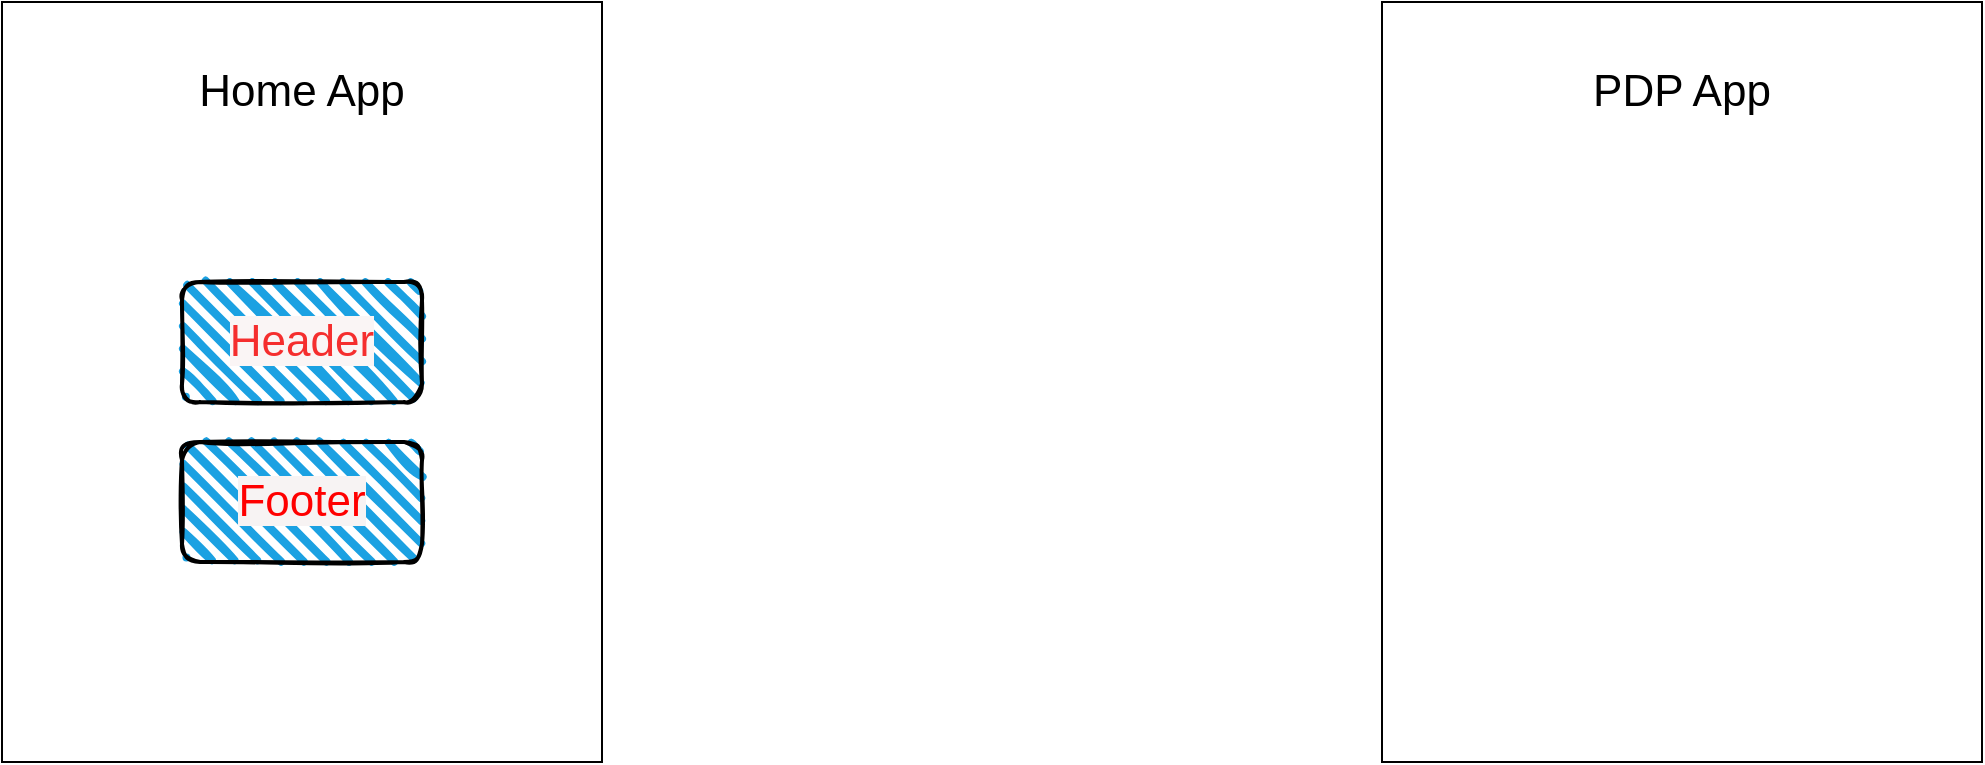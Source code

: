 <mxfile>
    <diagram id="5DCjxxKbQyPfeK6YoygM" name="Arquitecture">
        <mxGraphModel dx="1316" dy="771" grid="1" gridSize="10" guides="1" tooltips="1" connect="1" arrows="1" fold="1" page="1" pageScale="1" pageWidth="1500" pageHeight="1700" math="0" shadow="0">
            <root>
                <mxCell id="0"/>
                <mxCell id="1" parent="0"/>
                <mxCell id="2" value="" style="whiteSpace=wrap;html=1;" vertex="1" parent="1">
                    <mxGeometry x="110" y="200" width="300" height="380" as="geometry"/>
                </mxCell>
                <mxCell id="4" value="" style="whiteSpace=wrap;html=1;" vertex="1" parent="1">
                    <mxGeometry x="800" y="200" width="300" height="380" as="geometry"/>
                </mxCell>
                <mxCell id="5" value="" style="rounded=1;whiteSpace=wrap;html=1;strokeWidth=2;fillWeight=4;hachureGap=8;hachureAngle=45;fillColor=#1ba1e2;sketch=1;" vertex="1" parent="1">
                    <mxGeometry x="200" y="340" width="120" height="60" as="geometry"/>
                </mxCell>
                <mxCell id="6" value="" style="rounded=1;whiteSpace=wrap;html=1;strokeWidth=2;fillWeight=4;hachureGap=8;hachureAngle=45;fillColor=#1ba1e2;sketch=1;" vertex="1" parent="1">
                    <mxGeometry x="200" y="420" width="120" height="60" as="geometry"/>
                </mxCell>
                <mxCell id="7" value="&lt;font style=&quot;font-size: 22px;&quot;&gt;Home App&lt;/font&gt;" style="text;strokeColor=none;align=center;fillColor=none;html=1;verticalAlign=middle;whiteSpace=wrap;rounded=0;" vertex="1" parent="1">
                    <mxGeometry x="205" y="230" width="110" height="30" as="geometry"/>
                </mxCell>
                <mxCell id="8" value="&lt;font style=&quot;font-size: 22px;&quot;&gt;PDP App&lt;/font&gt;" style="text;strokeColor=none;align=center;fillColor=none;html=1;verticalAlign=middle;whiteSpace=wrap;rounded=0;" vertex="1" parent="1">
                    <mxGeometry x="895" y="230" width="110" height="30" as="geometry"/>
                </mxCell>
                <mxCell id="9" value="&lt;font color=&quot;#f52e2e&quot; style=&quot;font-size: 22px; background-color: rgb(250, 245, 245);&quot;&gt;Header&lt;/font&gt;" style="text;strokeColor=none;align=center;fillColor=none;html=1;verticalAlign=middle;whiteSpace=wrap;rounded=0;" vertex="1" parent="1">
                    <mxGeometry x="205" y="355" width="110" height="30" as="geometry"/>
                </mxCell>
                <mxCell id="10" value="&lt;font color=&quot;#ff0000&quot; style=&quot;font-size: 22px; background-color: rgb(247, 243, 243);&quot;&gt;Footer&lt;/font&gt;" style="text;strokeColor=none;align=center;fillColor=none;html=1;verticalAlign=middle;whiteSpace=wrap;rounded=0;" vertex="1" parent="1">
                    <mxGeometry x="205" y="435" width="110" height="30" as="geometry"/>
                </mxCell>
            </root>
        </mxGraphModel>
    </diagram>
    <diagram id="BvRAYZI06xyHEOwQV6p8" name="NPM">
        <mxGraphModel dx="1316" dy="771" grid="1" gridSize="10" guides="1" tooltips="1" connect="1" arrows="1" fold="1" page="1" pageScale="1" pageWidth="1500" pageHeight="1700" math="0" shadow="0">
            <root>
                <mxCell id="0"/>
                <mxCell id="1" parent="0"/>
                <mxCell id="qLCnysKbBHJBiHf4aRyf-14" style="edgeStyle=none;html=1;exitX=1;exitY=0.5;exitDx=0;exitDy=0;entryX=0.25;entryY=0;entryDx=0;entryDy=0;fontSize=22;fontColor=#f52e2e;" edge="1" parent="1" source="qLCnysKbBHJBiHf4aRyf-1" target="qLCnysKbBHJBiHf4aRyf-9">
                    <mxGeometry relative="1" as="geometry">
                        <Array as="points">
                            <mxPoint x="605" y="390"/>
                        </Array>
                    </mxGeometry>
                </mxCell>
                <mxCell id="qLCnysKbBHJBiHf4aRyf-1" value="" style="whiteSpace=wrap;html=1;" vertex="1" parent="1">
                    <mxGeometry x="110" y="200" width="300" height="380" as="geometry"/>
                </mxCell>
                <mxCell id="qLCnysKbBHJBiHf4aRyf-15" style="edgeStyle=none;html=1;exitX=0;exitY=0.5;exitDx=0;exitDy=0;entryX=0.75;entryY=0;entryDx=0;entryDy=0;fontSize=22;fontColor=#f52e2e;" edge="1" parent="1" source="qLCnysKbBHJBiHf4aRyf-2" target="qLCnysKbBHJBiHf4aRyf-9">
                    <mxGeometry relative="1" as="geometry">
                        <Array as="points">
                            <mxPoint x="755" y="390"/>
                        </Array>
                    </mxGeometry>
                </mxCell>
                <mxCell id="qLCnysKbBHJBiHf4aRyf-2" value="" style="whiteSpace=wrap;html=1;" vertex="1" parent="1">
                    <mxGeometry x="920" y="200" width="300" height="380" as="geometry"/>
                </mxCell>
                <mxCell id="qLCnysKbBHJBiHf4aRyf-5" value="&lt;font style=&quot;font-size: 22px;&quot;&gt;Home App&lt;/font&gt;" style="text;strokeColor=none;align=center;fillColor=none;html=1;verticalAlign=middle;whiteSpace=wrap;rounded=0;" vertex="1" parent="1">
                    <mxGeometry x="205" y="230" width="110" height="30" as="geometry"/>
                </mxCell>
                <mxCell id="qLCnysKbBHJBiHf4aRyf-6" value="&lt;font style=&quot;font-size: 22px;&quot;&gt;PDP App&lt;/font&gt;" style="text;strokeColor=none;align=center;fillColor=none;html=1;verticalAlign=middle;whiteSpace=wrap;rounded=0;" vertex="1" parent="1">
                    <mxGeometry x="1015" y="230" width="110" height="30" as="geometry"/>
                </mxCell>
                <mxCell id="qLCnysKbBHJBiHf4aRyf-9" value="" style="whiteSpace=wrap;html=1;" vertex="1" parent="1">
                    <mxGeometry x="530" y="460" width="300" height="380" as="geometry"/>
                </mxCell>
                <mxCell id="qLCnysKbBHJBiHf4aRyf-10" value="&lt;font style=&quot;font-size: 22px;&quot;&gt;NPM Library&lt;/font&gt;" style="text;strokeColor=none;align=center;fillColor=none;html=1;verticalAlign=middle;whiteSpace=wrap;rounded=0;" vertex="1" parent="1">
                    <mxGeometry x="625" y="490" width="110" height="30" as="geometry"/>
                </mxCell>
                <mxCell id="qLCnysKbBHJBiHf4aRyf-3" value="" style="rounded=1;whiteSpace=wrap;html=1;strokeWidth=2;fillWeight=4;hachureGap=8;hachureAngle=45;fillColor=#1ba1e2;sketch=1;" vertex="1" parent="1">
                    <mxGeometry x="615" y="580" width="120" height="60" as="geometry"/>
                </mxCell>
                <mxCell id="qLCnysKbBHJBiHf4aRyf-4" value="" style="rounded=1;whiteSpace=wrap;html=1;strokeWidth=2;fillWeight=4;hachureGap=8;hachureAngle=45;fillColor=#1ba1e2;sketch=1;" vertex="1" parent="1">
                    <mxGeometry x="615" y="660" width="120" height="60" as="geometry"/>
                </mxCell>
                <mxCell id="qLCnysKbBHJBiHf4aRyf-7" value="&lt;font color=&quot;#f52e2e&quot; style=&quot;font-size: 22px; background-color: rgb(250, 245, 245);&quot;&gt;Header&lt;/font&gt;" style="text;strokeColor=none;align=center;fillColor=none;html=1;verticalAlign=middle;whiteSpace=wrap;rounded=0;" vertex="1" parent="1">
                    <mxGeometry x="620" y="595" width="110" height="30" as="geometry"/>
                </mxCell>
                <mxCell id="qLCnysKbBHJBiHf4aRyf-8" value="&lt;font color=&quot;#ff0000&quot; style=&quot;font-size: 22px; background-color: rgb(247, 243, 243);&quot;&gt;Footer&lt;/font&gt;" style="text;strokeColor=none;align=center;fillColor=none;html=1;verticalAlign=middle;whiteSpace=wrap;rounded=0;" vertex="1" parent="1">
                    <mxGeometry x="620" y="675" width="110" height="30" as="geometry"/>
                </mxCell>
            </root>
        </mxGraphModel>
    </diagram>
    <diagram id="vYw6Cw7pNhgg3tzmQAcY" name="Asset Store">
        <mxGraphModel dx="1316" dy="771" grid="1" gridSize="10" guides="1" tooltips="1" connect="1" arrows="1" fold="1" page="1" pageScale="1" pageWidth="1500" pageHeight="1700" math="0" shadow="0">
            <root>
                <mxCell id="0"/>
                <mxCell id="1" parent="0"/>
                <mxCell id="H4cfVtJSK1O7MX9IAmij-23" style="edgeStyle=none;html=1;entryX=0;entryY=0.5;entryDx=0;entryDy=0;fontSize=22;fontColor=#f52e2e;exitX=1;exitY=0.574;exitDx=0;exitDy=0;exitPerimeter=0;" edge="1" parent="1" source="H4cfVtJSK1O7MX9IAmij-1" target="H4cfVtJSK1O7MX9IAmij-21">
                    <mxGeometry relative="1" as="geometry">
                        <Array as="points">
                            <mxPoint x="580" y="510"/>
                            <mxPoint x="580" y="620"/>
                        </Array>
                    </mxGeometry>
                </mxCell>
                <mxCell id="H4cfVtJSK1O7MX9IAmij-1" value="" style="whiteSpace=wrap;html=1;" vertex="1" parent="1">
                    <mxGeometry x="130" y="290" width="300" height="380" as="geometry"/>
                </mxCell>
                <mxCell id="H4cfVtJSK1O7MX9IAmij-24" style="edgeStyle=none;html=1;entryX=1;entryY=0.5;entryDx=0;entryDy=0;fontSize=22;fontColor=#f52e2e;exitX=0;exitY=0.629;exitDx=0;exitDy=0;exitPerimeter=0;" edge="1" parent="1" source="H4cfVtJSK1O7MX9IAmij-2" target="H4cfVtJSK1O7MX9IAmij-21">
                    <mxGeometry relative="1" as="geometry">
                        <Array as="points">
                            <mxPoint x="980" y="550"/>
                            <mxPoint x="980" y="620"/>
                        </Array>
                    </mxGeometry>
                </mxCell>
                <mxCell id="H4cfVtJSK1O7MX9IAmij-2" value="" style="whiteSpace=wrap;html=1;" vertex="1" parent="1">
                    <mxGeometry x="1070" y="310" width="300" height="380" as="geometry"/>
                </mxCell>
                <mxCell id="H4cfVtJSK1O7MX9IAmij-5" value="&lt;font style=&quot;font-size: 22px;&quot;&gt;Home App&lt;/font&gt;" style="text;strokeColor=none;align=center;fillColor=none;html=1;verticalAlign=middle;whiteSpace=wrap;rounded=0;" vertex="1" parent="1">
                    <mxGeometry x="225" y="320" width="110" height="30" as="geometry"/>
                </mxCell>
                <mxCell id="H4cfVtJSK1O7MX9IAmij-6" value="&lt;font style=&quot;font-size: 22px;&quot;&gt;PDP App&lt;/font&gt;" style="text;strokeColor=none;align=center;fillColor=none;html=1;verticalAlign=middle;whiteSpace=wrap;rounded=0;" vertex="1" parent="1">
                    <mxGeometry x="1165" y="340" width="110" height="30" as="geometry"/>
                </mxCell>
                <mxCell id="H4cfVtJSK1O7MX9IAmij-20" style="edgeStyle=none;html=1;exitX=1;exitY=0.5;exitDx=0;exitDy=0;entryX=0;entryY=0.5;entryDx=0;entryDy=0;fontSize=22;fontColor=#f52e2e;" edge="1" parent="1" source="H4cfVtJSK1O7MX9IAmij-9" target="H4cfVtJSK1O7MX9IAmij-15">
                    <mxGeometry relative="1" as="geometry"/>
                </mxCell>
                <mxCell id="H4cfVtJSK1O7MX9IAmij-9" value="" style="whiteSpace=wrap;html=1;" vertex="1" parent="1">
                    <mxGeometry x="530" y="110" width="300" height="380" as="geometry"/>
                </mxCell>
                <mxCell id="H4cfVtJSK1O7MX9IAmij-10" value="" style="rounded=1;whiteSpace=wrap;html=1;strokeWidth=2;fillWeight=4;hachureGap=8;hachureAngle=45;fillColor=#1ba1e2;sketch=1;" vertex="1" parent="1">
                    <mxGeometry x="620" y="250" width="120" height="60" as="geometry"/>
                </mxCell>
                <mxCell id="H4cfVtJSK1O7MX9IAmij-11" value="" style="rounded=1;whiteSpace=wrap;html=1;strokeWidth=2;fillWeight=4;hachureGap=8;hachureAngle=45;fillColor=#1ba1e2;sketch=1;" vertex="1" parent="1">
                    <mxGeometry x="620" y="330" width="120" height="60" as="geometry"/>
                </mxCell>
                <mxCell id="H4cfVtJSK1O7MX9IAmij-12" value="&lt;font style=&quot;font-size: 22px;&quot;&gt;Header / Footer Project&lt;/font&gt;" style="text;strokeColor=none;align=center;fillColor=none;html=1;verticalAlign=middle;whiteSpace=wrap;rounded=0;" vertex="1" parent="1">
                    <mxGeometry x="625" y="140" width="110" height="30" as="geometry"/>
                </mxCell>
                <mxCell id="H4cfVtJSK1O7MX9IAmij-13" value="&lt;font color=&quot;#f52e2e&quot; style=&quot;font-size: 22px; background-color: rgb(250, 245, 245);&quot;&gt;Header&lt;/font&gt;" style="text;strokeColor=none;align=center;fillColor=none;html=1;verticalAlign=middle;whiteSpace=wrap;rounded=0;" vertex="1" parent="1">
                    <mxGeometry x="625" y="265" width="110" height="30" as="geometry"/>
                </mxCell>
                <mxCell id="H4cfVtJSK1O7MX9IAmij-14" value="&lt;font color=&quot;#ff0000&quot; style=&quot;font-size: 22px; background-color: rgb(247, 243, 243);&quot;&gt;Footer&lt;/font&gt;" style="text;strokeColor=none;align=center;fillColor=none;html=1;verticalAlign=middle;whiteSpace=wrap;rounded=0;" vertex="1" parent="1">
                    <mxGeometry x="625" y="345" width="110" height="30" as="geometry"/>
                </mxCell>
                <mxCell id="H4cfVtJSK1O7MX9IAmij-15" value="" style="ellipse;whiteSpace=wrap;html=1;strokeWidth=2;fillWeight=2;hachureGap=8;fillColor=#990000;fillStyle=dots;sketch=1;labelBackgroundColor=#faf5f5;fontSize=22;fontColor=#f52e2e;" vertex="1" parent="1">
                    <mxGeometry x="900" y="242.5" width="120" height="115" as="geometry"/>
                </mxCell>
                <mxCell id="H4cfVtJSK1O7MX9IAmij-18" value="S3" style="text;strokeColor=none;align=center;fillColor=none;html=1;verticalAlign=middle;whiteSpace=wrap;rounded=0;labelBackgroundColor=#faf5f5;fontSize=22;fontColor=#f52e2e;" vertex="1" parent="1">
                    <mxGeometry x="930" y="282.5" width="60" height="30" as="geometry"/>
                </mxCell>
                <mxCell id="H4cfVtJSK1O7MX9IAmij-22" style="edgeStyle=none;html=1;entryX=0.5;entryY=1;entryDx=0;entryDy=0;fontSize=22;fontColor=#f52e2e;" edge="1" parent="1" source="H4cfVtJSK1O7MX9IAmij-21" target="H4cfVtJSK1O7MX9IAmij-15">
                    <mxGeometry relative="1" as="geometry">
                        <Array as="points">
                            <mxPoint x="800" y="550"/>
                            <mxPoint x="960" y="550"/>
                        </Array>
                    </mxGeometry>
                </mxCell>
                <mxCell id="H4cfVtJSK1O7MX9IAmij-21" value="Shim Library" style="rounded=0;whiteSpace=wrap;html=1;labelBackgroundColor=#faf5f5;fontSize=22;fontColor=#f52e2e;" vertex="1" parent="1">
                    <mxGeometry x="740" y="590" width="120" height="60" as="geometry"/>
                </mxCell>
            </root>
        </mxGraphModel>
    </diagram>
    <diagram id="YB2hz9YRQr9HPmOaUusJ" name="Module Federation">
        <mxGraphModel dx="1316" dy="771" grid="1" gridSize="10" guides="1" tooltips="1" connect="1" arrows="1" fold="1" page="1" pageScale="1" pageWidth="1500" pageHeight="1700" math="0" shadow="0">
            <root>
                <mxCell id="0"/>
                <mxCell id="1" parent="0"/>
                <mxCell id="aCo_oP45-RUNfPX2xdv9-1" value="" style="whiteSpace=wrap;html=1;" vertex="1" parent="1">
                    <mxGeometry x="110" y="200" width="300" height="380" as="geometry"/>
                </mxCell>
                <mxCell id="aCo_oP45-RUNfPX2xdv9-13" style="edgeStyle=none;html=1;entryX=1;entryY=0.5;entryDx=0;entryDy=0;fontSize=22;fontColor=#f52e2e;" edge="1" parent="1" source="aCo_oP45-RUNfPX2xdv9-2" target="aCo_oP45-RUNfPX2xdv9-7">
                    <mxGeometry relative="1" as="geometry"/>
                </mxCell>
                <mxCell id="aCo_oP45-RUNfPX2xdv9-14" style="edgeStyle=none;html=1;exitX=0;exitY=0.5;exitDx=0;exitDy=0;entryX=1;entryY=0.5;entryDx=0;entryDy=0;fontSize=22;fontColor=#f52e2e;" edge="1" parent="1" source="aCo_oP45-RUNfPX2xdv9-2" target="aCo_oP45-RUNfPX2xdv9-4">
                    <mxGeometry relative="1" as="geometry"/>
                </mxCell>
                <mxCell id="aCo_oP45-RUNfPX2xdv9-2" value="" style="whiteSpace=wrap;html=1;" vertex="1" parent="1">
                    <mxGeometry x="800" y="200" width="300" height="380" as="geometry"/>
                </mxCell>
                <mxCell id="aCo_oP45-RUNfPX2xdv9-3" value="" style="rounded=1;whiteSpace=wrap;html=1;strokeWidth=2;fillWeight=4;hachureGap=8;hachureAngle=45;fillColor=#1ba1e2;sketch=1;" vertex="1" parent="1">
                    <mxGeometry x="200" y="340" width="120" height="60" as="geometry"/>
                </mxCell>
                <mxCell id="aCo_oP45-RUNfPX2xdv9-4" value="" style="rounded=1;whiteSpace=wrap;html=1;strokeWidth=2;fillWeight=4;hachureGap=8;hachureAngle=45;fillColor=#1ba1e2;sketch=1;" vertex="1" parent="1">
                    <mxGeometry x="200" y="420" width="120" height="60" as="geometry"/>
                </mxCell>
                <mxCell id="aCo_oP45-RUNfPX2xdv9-5" value="&lt;font style=&quot;font-size: 22px;&quot;&gt;Home App&lt;/font&gt;" style="text;strokeColor=none;align=center;fillColor=none;html=1;verticalAlign=middle;whiteSpace=wrap;rounded=0;" vertex="1" parent="1">
                    <mxGeometry x="205" y="230" width="110" height="30" as="geometry"/>
                </mxCell>
                <mxCell id="aCo_oP45-RUNfPX2xdv9-6" value="&lt;font style=&quot;font-size: 22px;&quot;&gt;PDP App&lt;/font&gt;" style="text;strokeColor=none;align=center;fillColor=none;html=1;verticalAlign=middle;whiteSpace=wrap;rounded=0;" vertex="1" parent="1">
                    <mxGeometry x="895" y="230" width="110" height="30" as="geometry"/>
                </mxCell>
                <mxCell id="aCo_oP45-RUNfPX2xdv9-7" value="&lt;font color=&quot;#f52e2e&quot; style=&quot;font-size: 22px; background-color: rgb(250, 245, 245);&quot;&gt;Header&lt;/font&gt;" style="text;strokeColor=none;align=center;fillColor=none;html=1;verticalAlign=middle;whiteSpace=wrap;rounded=0;" vertex="1" parent="1">
                    <mxGeometry x="205" y="355" width="110" height="30" as="geometry"/>
                </mxCell>
                <mxCell id="aCo_oP45-RUNfPX2xdv9-8" value="&lt;font color=&quot;#ff0000&quot; style=&quot;font-size: 22px; background-color: rgb(247, 243, 243);&quot;&gt;Footer&lt;/font&gt;" style="text;strokeColor=none;align=center;fillColor=none;html=1;verticalAlign=middle;whiteSpace=wrap;rounded=0;" vertex="1" parent="1">
                    <mxGeometry x="205" y="435" width="110" height="30" as="geometry"/>
                </mxCell>
            </root>
        </mxGraphModel>
    </diagram>
</mxfile>